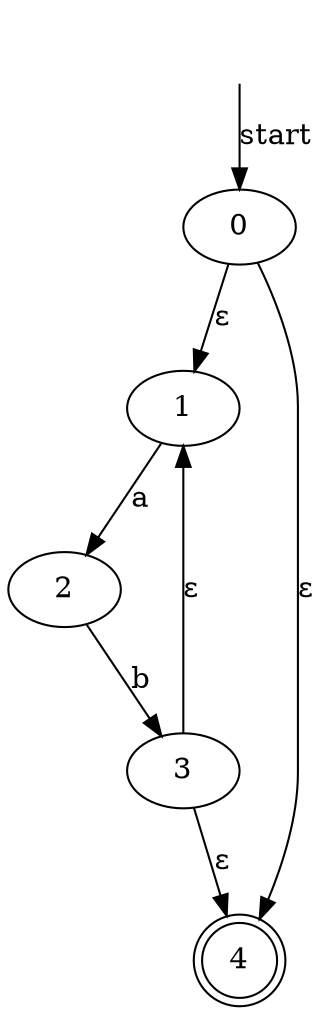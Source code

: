 digraph {
	"" [shape=none style=invisible]
	"" -> 0 [label=start]
	1 [label=1]
	2 [label=2]
	3 [label=3]
	4 [label=4 shape=doublecircle]
	0 -> 1 [label="ε"]
	0 -> 4 [label="ε"]
	1 -> 2 [label=a]
	2 -> 3 [label=b]
	3 -> 1 [label="ε"]
	3 -> 4 [label="ε"]
}
